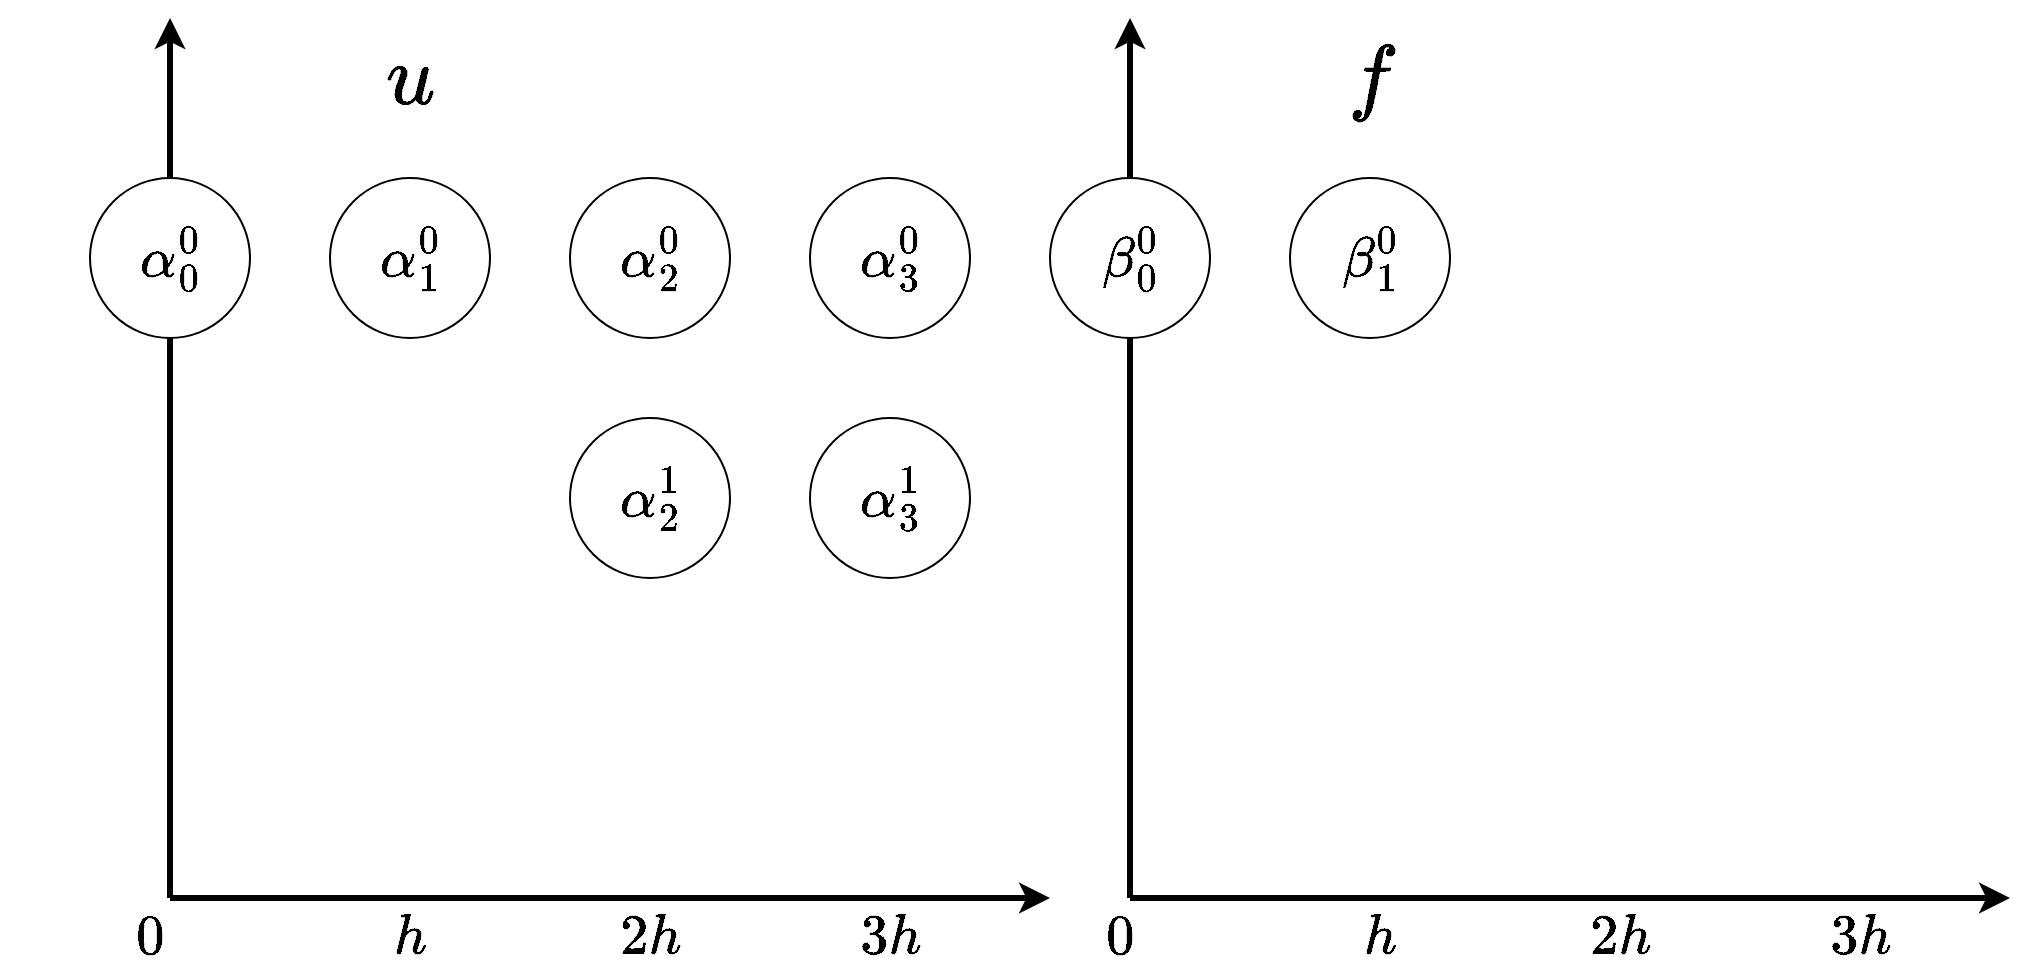 <mxfile version="23.0.2" type="device">
  <diagram name="Page-1" id="dzqGJA4uphGQa_3JlaRm">
    <mxGraphModel dx="1728" dy="1004" grid="1" gridSize="10" guides="1" tooltips="1" connect="1" arrows="1" fold="1" page="1" pageScale="1" pageWidth="1169" pageHeight="827" math="1" shadow="0">
      <root>
        <mxCell id="0" />
        <mxCell id="1" parent="0" />
        <mxCell id="JZ_E_zdkEykKXIRk2ZFn-1" value="" style="endArrow=classic;html=1;rounded=0;strokeWidth=3;" edge="1" parent="1">
          <mxGeometry width="50" height="50" relative="1" as="geometry">
            <mxPoint x="160" y="640" as="sourcePoint" />
            <mxPoint x="160" y="200" as="targetPoint" />
          </mxGeometry>
        </mxCell>
        <mxCell id="JZ_E_zdkEykKXIRk2ZFn-2" value="" style="endArrow=classic;html=1;rounded=0;strokeWidth=3;" edge="1" parent="1">
          <mxGeometry width="50" height="50" relative="1" as="geometry">
            <mxPoint x="160" y="640" as="sourcePoint" />
            <mxPoint x="600" y="640" as="targetPoint" />
          </mxGeometry>
        </mxCell>
        <mxCell id="JZ_E_zdkEykKXIRk2ZFn-4" value="" style="endArrow=classic;html=1;rounded=0;strokeWidth=3;" edge="1" parent="1">
          <mxGeometry width="50" height="50" relative="1" as="geometry">
            <mxPoint x="640" y="640" as="sourcePoint" />
            <mxPoint x="1080" y="640" as="targetPoint" />
          </mxGeometry>
        </mxCell>
        <mxCell id="JZ_E_zdkEykKXIRk2ZFn-5" value="$$0$$" style="text;html=1;align=center;verticalAlign=middle;resizable=0;points=[];autosize=1;strokeColor=none;fillColor=none;fontSize=24;" vertex="1" parent="1">
          <mxGeometry x="105" y="640" width="90" height="40" as="geometry" />
        </mxCell>
        <mxCell id="JZ_E_zdkEykKXIRk2ZFn-6" value="$$0$$" style="text;html=1;align=center;verticalAlign=middle;resizable=0;points=[];autosize=1;strokeColor=none;fillColor=none;fontSize=24;" vertex="1" parent="1">
          <mxGeometry x="590" y="640" width="90" height="40" as="geometry" />
        </mxCell>
        <mxCell id="JZ_E_zdkEykKXIRk2ZFn-8" value="$$\alpha_0^0$$" style="ellipse;whiteSpace=wrap;html=1;fontSize=24;" vertex="1" parent="1">
          <mxGeometry x="120" y="280" width="80" height="80" as="geometry" />
        </mxCell>
        <mxCell id="JZ_E_zdkEykKXIRk2ZFn-9" value="$$\alpha_1^0$$" style="ellipse;whiteSpace=wrap;html=1;fontSize=24;" vertex="1" parent="1">
          <mxGeometry x="240" y="280" width="80" height="80" as="geometry" />
        </mxCell>
        <mxCell id="JZ_E_zdkEykKXIRk2ZFn-10" value="$$\alpha_2^0$$" style="ellipse;whiteSpace=wrap;html=1;fontSize=24;" vertex="1" parent="1">
          <mxGeometry x="360" y="280" width="80" height="80" as="geometry" />
        </mxCell>
        <mxCell id="JZ_E_zdkEykKXIRk2ZFn-11" value="$$\alpha_3^0$$" style="ellipse;whiteSpace=wrap;html=1;fontSize=24;" vertex="1" parent="1">
          <mxGeometry x="480" y="280" width="80" height="80" as="geometry" />
        </mxCell>
        <mxCell id="JZ_E_zdkEykKXIRk2ZFn-12" value="$$\alpha_2^1$$" style="ellipse;whiteSpace=wrap;html=1;fontSize=24;" vertex="1" parent="1">
          <mxGeometry x="360" y="400" width="80" height="80" as="geometry" />
        </mxCell>
        <mxCell id="JZ_E_zdkEykKXIRk2ZFn-13" value="$$\alpha_3^1$$" style="ellipse;whiteSpace=wrap;html=1;fontSize=24;" vertex="1" parent="1">
          <mxGeometry x="480" y="400" width="80" height="80" as="geometry" />
        </mxCell>
        <mxCell id="JZ_E_zdkEykKXIRk2ZFn-15" value="" style="endArrow=classic;html=1;rounded=0;strokeWidth=3;" edge="1" parent="1">
          <mxGeometry width="50" height="50" relative="1" as="geometry">
            <mxPoint x="640" y="640" as="sourcePoint" />
            <mxPoint x="640" y="200" as="targetPoint" />
          </mxGeometry>
        </mxCell>
        <mxCell id="JZ_E_zdkEykKXIRk2ZFn-14" value="$$\beta_0^0$$" style="ellipse;whiteSpace=wrap;html=1;fontSize=24;" vertex="1" parent="1">
          <mxGeometry x="600" y="280" width="80" height="80" as="geometry" />
        </mxCell>
        <mxCell id="JZ_E_zdkEykKXIRk2ZFn-16" value="$$\beta_1^0$$" style="ellipse;whiteSpace=wrap;html=1;fontSize=24;" vertex="1" parent="1">
          <mxGeometry x="720" y="280" width="80" height="80" as="geometry" />
        </mxCell>
        <mxCell id="JZ_E_zdkEykKXIRk2ZFn-17" value="$$h$$" style="text;html=1;align=center;verticalAlign=middle;resizable=0;points=[];autosize=1;strokeColor=none;fillColor=none;fontSize=24;" vertex="1" parent="1">
          <mxGeometry x="235" y="640" width="90" height="40" as="geometry" />
        </mxCell>
        <mxCell id="JZ_E_zdkEykKXIRk2ZFn-18" value="$$2h$$" style="text;html=1;align=center;verticalAlign=middle;resizable=0;points=[];autosize=1;strokeColor=none;fillColor=none;fontSize=24;" vertex="1" parent="1">
          <mxGeometry x="350" y="640" width="100" height="40" as="geometry" />
        </mxCell>
        <mxCell id="JZ_E_zdkEykKXIRk2ZFn-19" value="$$3h$$" style="text;html=1;align=center;verticalAlign=middle;resizable=0;points=[];autosize=1;strokeColor=none;fillColor=none;fontSize=24;" vertex="1" parent="1">
          <mxGeometry x="470" y="640" width="100" height="40" as="geometry" />
        </mxCell>
        <mxCell id="JZ_E_zdkEykKXIRk2ZFn-24" value="$$h$$" style="text;html=1;align=center;verticalAlign=middle;resizable=0;points=[];autosize=1;strokeColor=none;fillColor=none;fontSize=24;" vertex="1" parent="1">
          <mxGeometry x="720" y="640" width="90" height="40" as="geometry" />
        </mxCell>
        <mxCell id="JZ_E_zdkEykKXIRk2ZFn-25" value="$$2h$$" style="text;html=1;align=center;verticalAlign=middle;resizable=0;points=[];autosize=1;strokeColor=none;fillColor=none;fontSize=24;" vertex="1" parent="1">
          <mxGeometry x="835" y="640" width="100" height="40" as="geometry" />
        </mxCell>
        <mxCell id="JZ_E_zdkEykKXIRk2ZFn-26" value="$$3h$$" style="text;html=1;align=center;verticalAlign=middle;resizable=0;points=[];autosize=1;strokeColor=none;fillColor=none;fontSize=24;" vertex="1" parent="1">
          <mxGeometry x="955" y="640" width="100" height="40" as="geometry" />
        </mxCell>
        <mxCell id="JZ_E_zdkEykKXIRk2ZFn-27" value="$$u$$" style="text;html=1;align=center;verticalAlign=middle;resizable=0;points=[];autosize=1;strokeColor=none;fillColor=none;fontSize=36;" vertex="1" parent="1">
          <mxGeometry x="220" y="200" width="120" height="60" as="geometry" />
        </mxCell>
        <mxCell id="JZ_E_zdkEykKXIRk2ZFn-28" value="$$f$$" style="text;html=1;align=center;verticalAlign=middle;resizable=0;points=[];autosize=1;strokeColor=none;fillColor=none;fontSize=36;" vertex="1" parent="1">
          <mxGeometry x="705" y="200" width="110" height="60" as="geometry" />
        </mxCell>
      </root>
    </mxGraphModel>
  </diagram>
</mxfile>
